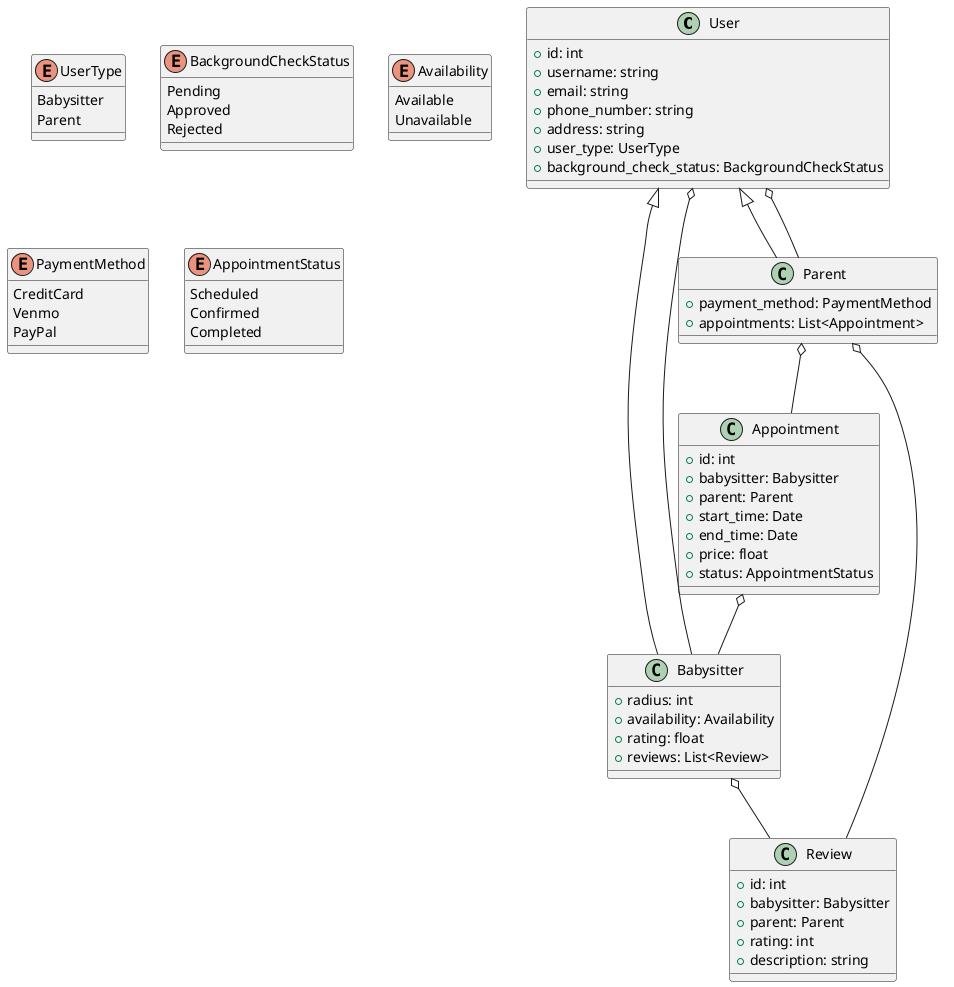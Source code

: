 @startuml
class User {
+id: int
+username: string
+email: string
+phone_number: string
+address: string
+user_type: UserType
+background_check_status: BackgroundCheckStatus
}

class Babysitter extends User {
+radius: int
+availability: Availability
+rating: float
+reviews: List<Review>
}

class Parent extends User {
+payment_method: PaymentMethod
+appointments: List<Appointment>
}

class Appointment {
+id: int
+babysitter: Babysitter
+parent: Parent
+start_time: Date
+end_time: Date
+price: float
+status: AppointmentStatus
}

class Review {
+id: int
+babysitter: Babysitter
+parent: Parent
+rating: int
+description: string
}

enum UserType {
Babysitter
Parent
}

enum BackgroundCheckStatus {
Pending
Approved
Rejected
}

enum Availability {
Available
Unavailable
}

enum PaymentMethod {
CreditCard
Venmo
PayPal
}

enum AppointmentStatus {
Scheduled
Confirmed
Completed
}

User o-- Babysitter
User o-- Parent
Parent o-- Appointment
Appointment o-- Babysitter
Babysitter o-- Review
Parent o-- Review
@enduml

